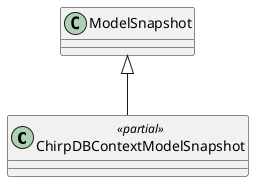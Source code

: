 @startuml
class ChirpDBContextModelSnapshot <<partial>> {
}
ModelSnapshot <|-- ChirpDBContextModelSnapshot
@enduml
